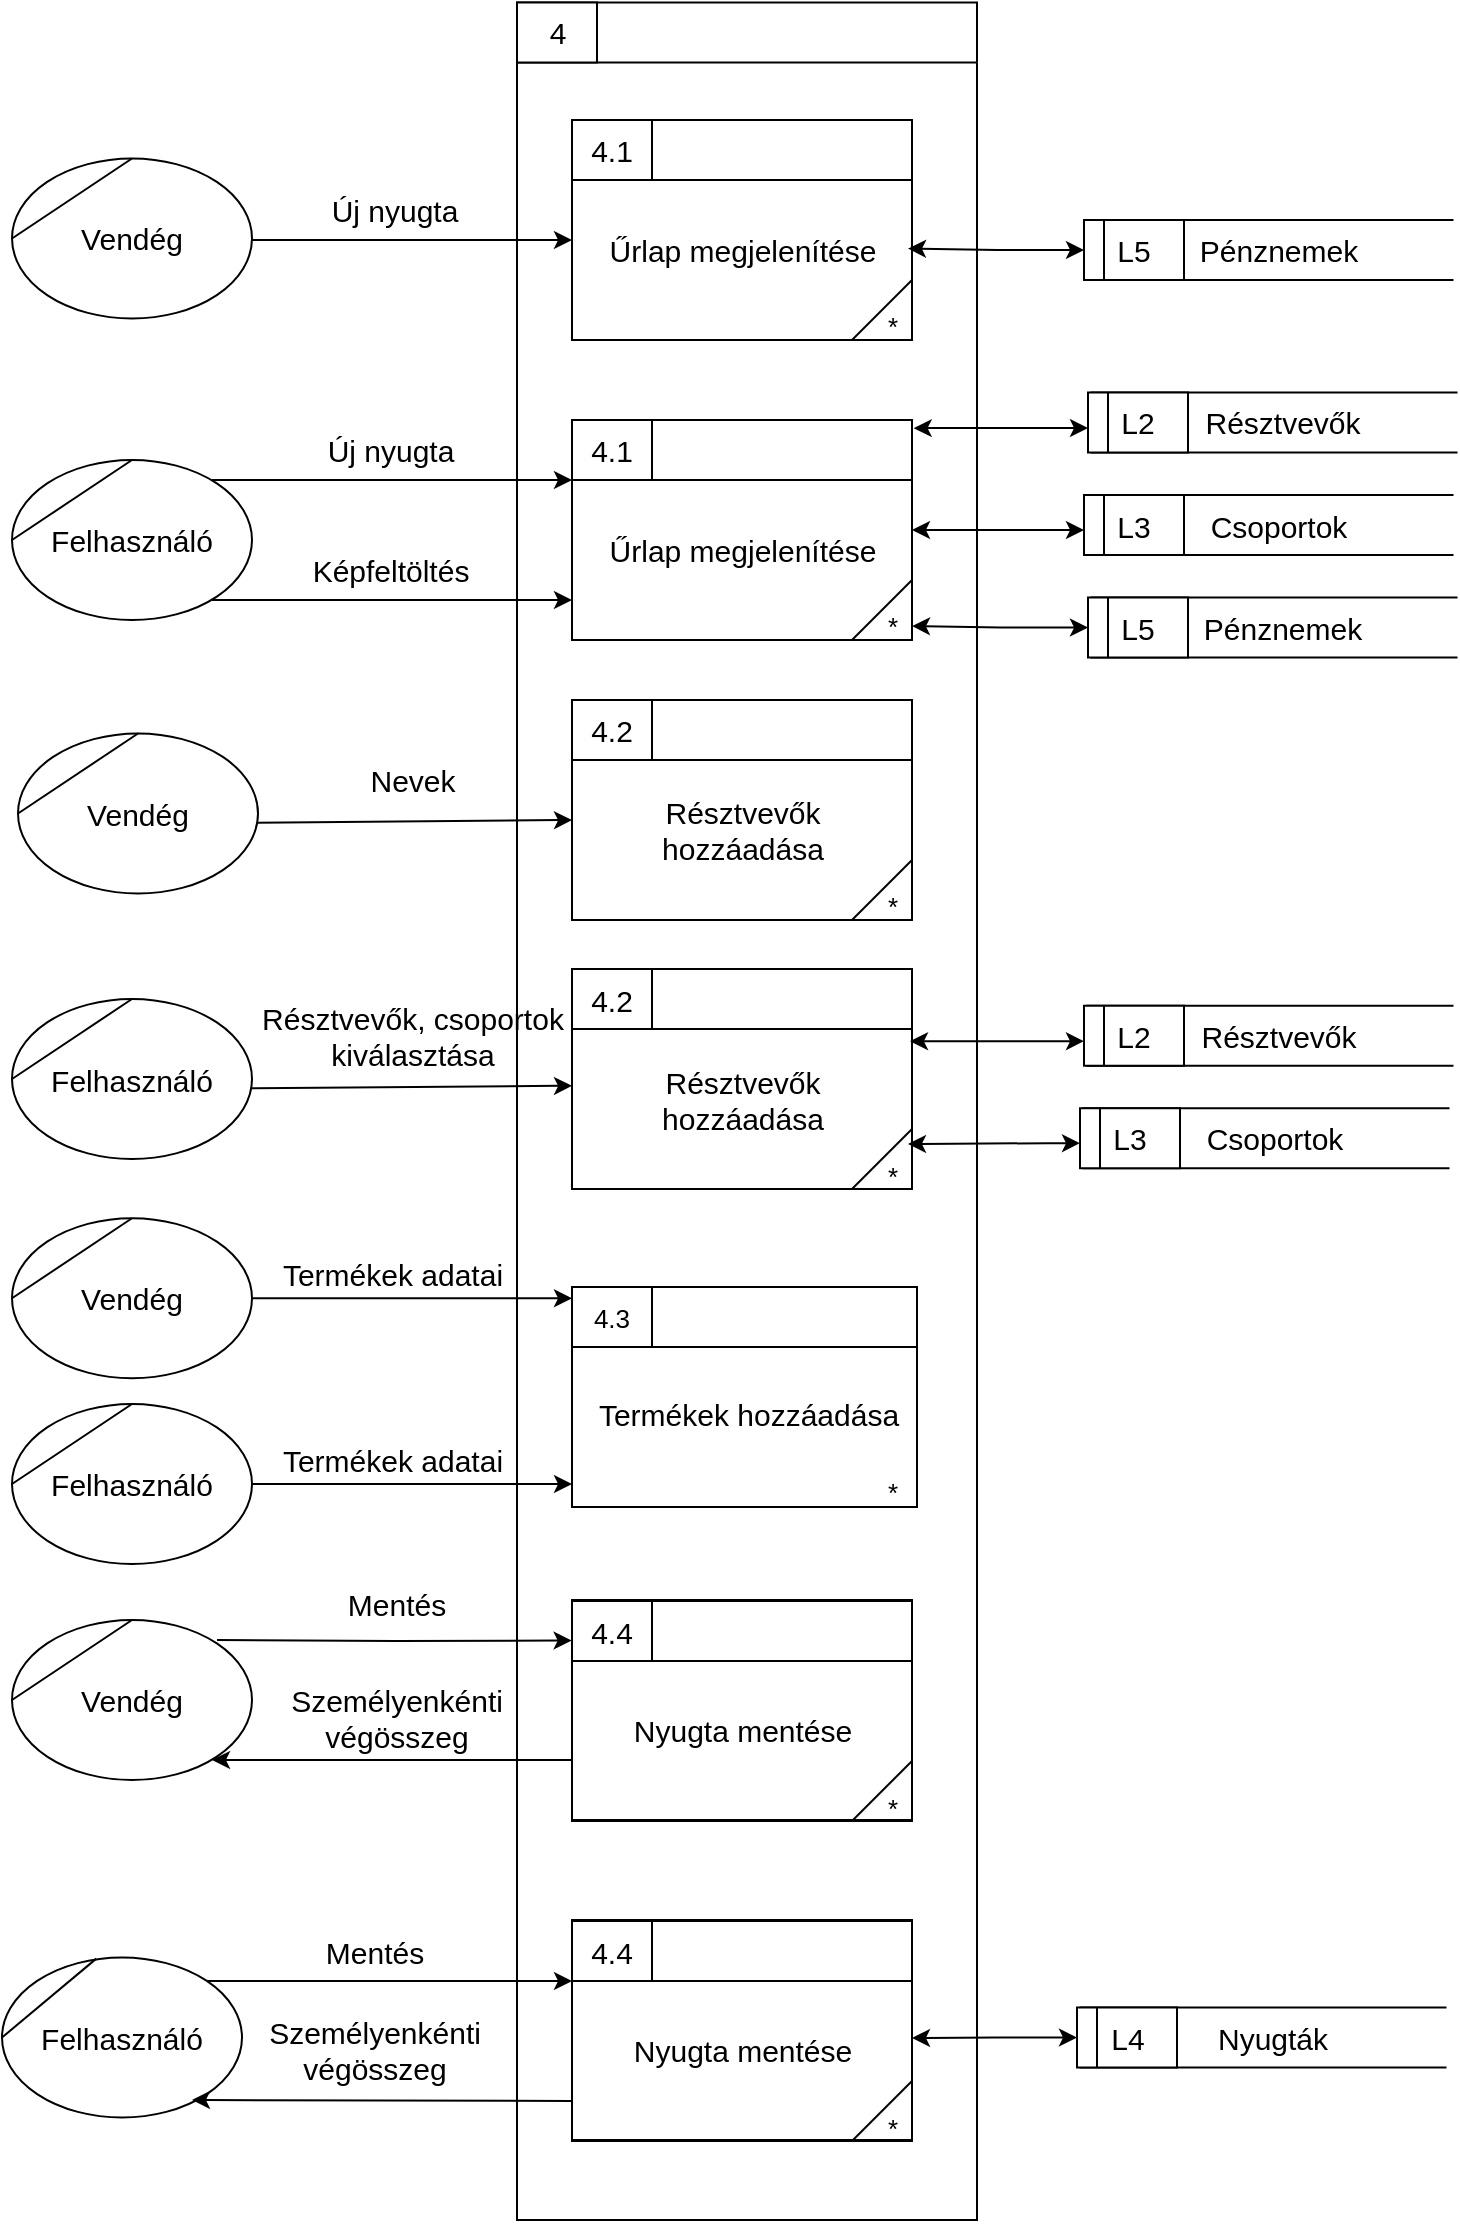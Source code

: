 <mxfile version="24.3.1" type="device">
  <diagram name="Page-1" id="NcO8Foy-ptRmXESLxO9y">
    <mxGraphModel dx="2100" dy="1060" grid="1" gridSize="10" guides="1" tooltips="1" connect="1" arrows="1" fold="1" page="1" pageScale="1" pageWidth="1376" pageHeight="1154" math="0" shadow="0">
      <root>
        <mxCell id="0" />
        <mxCell id="1" parent="0" />
        <mxCell id="7KTR47xMdzolWMkDB3RZ-86" value="Felhasználó" style="ellipse;whiteSpace=wrap;html=1;container=1;fontSize=15;" parent="1" vertex="1">
          <mxGeometry x="40" y="250" width="120" height="80" as="geometry" />
        </mxCell>
        <mxCell id="7KTR47xMdzolWMkDB3RZ-276" value="Vendég" style="ellipse;whiteSpace=wrap;html=1;container=1;fontSize=15;" parent="1" vertex="1">
          <mxGeometry x="40" y="830" width="120" height="80" as="geometry" />
        </mxCell>
        <mxCell id="7KTR47xMdzolWMkDB3RZ-75" style="edgeStyle=orthogonalEdgeStyle;rounded=0;orthogonalLoop=1;jettySize=auto;html=1;startArrow=classic;startFill=1;entryX=1;entryY=0.5;entryDx=0;entryDy=0;fontSize=13;" parent="1" target="7KTR47xMdzolWMkDB3RZ-61" edge="1" source="oyvYLs7dLFWZZcI1UBN_-28">
          <mxGeometry relative="1" as="geometry">
            <mxPoint x="560" y="283" as="sourcePoint" />
            <mxPoint x="510" y="283" as="targetPoint" />
            <Array as="points">
              <mxPoint x="560" y="285" />
              <mxPoint x="560" y="285" />
            </Array>
          </mxGeometry>
        </mxCell>
        <mxCell id="7KTR47xMdzolWMkDB3RZ-78" value="" style="group;fontSize=13;" parent="1" vertex="1" connectable="0">
          <mxGeometry x="320" y="504.5" width="175" height="118" as="geometry" />
        </mxCell>
        <mxCell id="7KTR47xMdzolWMkDB3RZ-79" value="" style="swimlane;whiteSpace=wrap;html=1;startSize=30;fontSize=13;" parent="7KTR47xMdzolWMkDB3RZ-78" vertex="1">
          <mxGeometry width="170" height="110" as="geometry" />
        </mxCell>
        <mxCell id="7KTR47xMdzolWMkDB3RZ-80" value="4.2" style="rounded=0;whiteSpace=wrap;html=1;fontSize=15;" parent="7KTR47xMdzolWMkDB3RZ-79" vertex="1">
          <mxGeometry width="40" height="30" as="geometry" />
        </mxCell>
        <mxCell id="7KTR47xMdzolWMkDB3RZ-81" value="" style="endArrow=none;html=1;rounded=0;fontSize=13;" parent="7KTR47xMdzolWMkDB3RZ-79" edge="1">
          <mxGeometry width="50" height="50" relative="1" as="geometry">
            <mxPoint x="140" y="110" as="sourcePoint" />
            <mxPoint x="170" y="80" as="targetPoint" />
          </mxGeometry>
        </mxCell>
        <mxCell id="7KTR47xMdzolWMkDB3RZ-83" value="Résztvevők&lt;div style=&quot;font-size: 15px;&quot;&gt;hozzáadása&lt;/div&gt;" style="text;html=1;align=center;verticalAlign=middle;resizable=0;points=[];autosize=1;strokeColor=none;fillColor=none;fontSize=15;" parent="7KTR47xMdzolWMkDB3RZ-79" vertex="1">
          <mxGeometry x="35" y="40" width="100" height="50" as="geometry" />
        </mxCell>
        <mxCell id="7KTR47xMdzolWMkDB3RZ-82" value="*" style="text;html=1;align=center;verticalAlign=middle;resizable=0;points=[];autosize=1;strokeColor=none;fillColor=none;fontSize=13;" parent="7KTR47xMdzolWMkDB3RZ-78" vertex="1">
          <mxGeometry x="145" y="88" width="30" height="30" as="geometry" />
        </mxCell>
        <mxCell id="7KTR47xMdzolWMkDB3RZ-85" value="" style="group;fontSize=15;" parent="1" vertex="1" connectable="0">
          <mxGeometry x="40" y="311.25" width="120" height="80" as="geometry" />
        </mxCell>
        <mxCell id="7KTR47xMdzolWMkDB3RZ-88" value="" style="group;fontSize=15;" parent="1" vertex="1" connectable="0">
          <mxGeometry x="40" y="512.5" width="120" height="80" as="geometry" />
        </mxCell>
        <mxCell id="7KTR47xMdzolWMkDB3RZ-89" value="" style="group;fontSize=15;" parent="7KTR47xMdzolWMkDB3RZ-88" vertex="1" connectable="0">
          <mxGeometry width="120" height="80" as="geometry" />
        </mxCell>
        <mxCell id="7KTR47xMdzolWMkDB3RZ-90" value="Felhasználó" style="ellipse;whiteSpace=wrap;html=1;container=1;fontSize=15;" parent="7KTR47xMdzolWMkDB3RZ-89" vertex="1">
          <mxGeometry y="7" width="120" height="80" as="geometry" />
        </mxCell>
        <mxCell id="7KTR47xMdzolWMkDB3RZ-91" value="" style="endArrow=none;html=1;rounded=0;exitX=0;exitY=0.5;exitDx=0;exitDy=0;fontSize=15;" parent="7KTR47xMdzolWMkDB3RZ-89" source="7KTR47xMdzolWMkDB3RZ-90" edge="1">
          <mxGeometry width="50" height="50" relative="1" as="geometry">
            <mxPoint x="10" y="57" as="sourcePoint" />
            <mxPoint x="60" y="7" as="targetPoint" />
          </mxGeometry>
        </mxCell>
        <mxCell id="7KTR47xMdzolWMkDB3RZ-92" style="rounded=0;orthogonalLoop=1;jettySize=auto;html=1;exitX=0.994;exitY=0.328;exitDx=0;exitDy=0;exitPerimeter=0;fontSize=13;" parent="1" edge="1">
          <mxGeometry relative="1" as="geometry">
            <mxPoint x="159.28" y="564.12" as="sourcePoint" />
            <mxPoint x="320" y="562.88" as="targetPoint" />
          </mxGeometry>
        </mxCell>
        <mxCell id="7KTR47xMdzolWMkDB3RZ-232" value="Résztvevők, csoportok&lt;div style=&quot;font-size: 15px;&quot;&gt;kiválasztása&lt;/div&gt;" style="edgeLabel;html=1;align=center;verticalAlign=middle;resizable=0;points=[];fontSize=15;" parent="7KTR47xMdzolWMkDB3RZ-92" vertex="1" connectable="0">
          <mxGeometry x="-0.045" y="-2" relative="1" as="geometry">
            <mxPoint x="4" y="-28" as="offset" />
          </mxGeometry>
        </mxCell>
        <mxCell id="7KTR47xMdzolWMkDB3RZ-109" value="" style="shape=partialRectangle;whiteSpace=wrap;html=1;bottom=1;right=1;left=1;top=0;fillColor=none;routingCenterX=-0.5;rotation=90;fontSize=15;" parent="1" vertex="1">
          <mxGeometry x="656" y="140" width="30" height="182.5" as="geometry" />
        </mxCell>
        <mxCell id="7KTR47xMdzolWMkDB3RZ-110" value="L2" style="rounded=0;whiteSpace=wrap;html=1;container=1;fontSize=15;" parent="1" vertex="1">
          <mxGeometry x="578" y="216.25" width="50" height="30" as="geometry">
            <mxRectangle x="610" y="396.25" width="50" height="30" as="alternateBounds" />
          </mxGeometry>
        </mxCell>
        <mxCell id="7KTR47xMdzolWMkDB3RZ-111" value="" style="endArrow=none;html=1;rounded=0;entryX=0.25;entryY=0;entryDx=0;entryDy=0;exitX=0.25;exitY=1;exitDx=0;exitDy=0;fontSize=15;" parent="7KTR47xMdzolWMkDB3RZ-110" edge="1">
          <mxGeometry width="50" height="50" relative="1" as="geometry">
            <mxPoint x="10" y="30" as="sourcePoint" />
            <mxPoint x="10" as="targetPoint" />
          </mxGeometry>
        </mxCell>
        <mxCell id="7KTR47xMdzolWMkDB3RZ-112" value="Résztvevők" style="text;html=1;align=center;verticalAlign=middle;resizable=0;points=[];autosize=1;strokeColor=none;fillColor=none;fontSize=15;" parent="1" vertex="1">
          <mxGeometry x="625" y="216.25" width="100" height="30" as="geometry" />
        </mxCell>
        <mxCell id="7KTR47xMdzolWMkDB3RZ-185" value="" style="group;fontSize=15;" parent="1" vertex="1" connectable="0">
          <mxGeometry x="40" y="730" width="120" height="80" as="geometry" />
        </mxCell>
        <mxCell id="7KTR47xMdzolWMkDB3RZ-186" value="" style="group;fontSize=15;" parent="7KTR47xMdzolWMkDB3RZ-185" vertex="1" connectable="0">
          <mxGeometry y="-8" width="120" height="80" as="geometry" />
        </mxCell>
        <mxCell id="7KTR47xMdzolWMkDB3RZ-187" value="Felhasználó" style="ellipse;whiteSpace=wrap;html=1;container=1;fontSize=15;" parent="7KTR47xMdzolWMkDB3RZ-186" vertex="1">
          <mxGeometry width="120" height="80" as="geometry" />
        </mxCell>
        <mxCell id="7KTR47xMdzolWMkDB3RZ-188" value="" style="endArrow=none;html=1;rounded=0;exitX=0;exitY=0.5;exitDx=0;exitDy=0;fontSize=15;" parent="7KTR47xMdzolWMkDB3RZ-186" source="7KTR47xMdzolWMkDB3RZ-187" edge="1">
          <mxGeometry width="50" height="50" relative="1" as="geometry">
            <mxPoint x="10" y="50" as="sourcePoint" />
            <mxPoint x="60" as="targetPoint" />
          </mxGeometry>
        </mxCell>
        <mxCell id="7KTR47xMdzolWMkDB3RZ-189" value="" style="swimlane;whiteSpace=wrap;html=1;startSize=30;fontSize=13;" parent="1" vertex="1">
          <mxGeometry x="320" y="663.5" width="172.5" height="110" as="geometry" />
        </mxCell>
        <mxCell id="7KTR47xMdzolWMkDB3RZ-190" value="4.3" style="rounded=0;whiteSpace=wrap;html=1;fontSize=13;" parent="7KTR47xMdzolWMkDB3RZ-189" vertex="1">
          <mxGeometry width="40" height="30" as="geometry" />
        </mxCell>
        <mxCell id="7KTR47xMdzolWMkDB3RZ-191" value="Termékek hozzáadása" style="text;html=1;align=center;verticalAlign=middle;resizable=0;points=[];autosize=1;strokeColor=none;fillColor=none;fontSize=15;" parent="7KTR47xMdzolWMkDB3RZ-189" vertex="1">
          <mxGeometry x="2.5" y="48" width="170" height="30" as="geometry" />
        </mxCell>
        <mxCell id="7KTR47xMdzolWMkDB3RZ-197" style="rounded=0;orthogonalLoop=1;jettySize=auto;html=1;fontSize=13;" parent="1" source="7KTR47xMdzolWMkDB3RZ-187" edge="1">
          <mxGeometry relative="1" as="geometry">
            <mxPoint x="159" y="755" as="sourcePoint" />
            <mxPoint x="320" y="762" as="targetPoint" />
          </mxGeometry>
        </mxCell>
        <mxCell id="7KTR47xMdzolWMkDB3RZ-198" value="Termékek adatai" style="edgeLabel;html=1;align=center;verticalAlign=middle;resizable=0;points=[];fontSize=15;" parent="7KTR47xMdzolWMkDB3RZ-197" vertex="1" connectable="0">
          <mxGeometry x="-0.163" y="2" relative="1" as="geometry">
            <mxPoint x="3" y="-10" as="offset" />
          </mxGeometry>
        </mxCell>
        <mxCell id="7KTR47xMdzolWMkDB3RZ-265" value="" style="group;fontSize=15;" parent="1" vertex="1" connectable="0">
          <mxGeometry x="45" y="892.5" width="120" height="80" as="geometry" />
        </mxCell>
        <mxCell id="7KTR47xMdzolWMkDB3RZ-266" value="" style="endArrow=none;html=1;rounded=0;exitX=0;exitY=0.5;exitDx=0;exitDy=0;fontSize=15;" parent="7KTR47xMdzolWMkDB3RZ-265" source="7KTR47xMdzolWMkDB3RZ-276" edge="1">
          <mxGeometry width="50" height="50" relative="1" as="geometry">
            <mxPoint x="5" y="-12.5" as="sourcePoint" />
            <mxPoint x="55" y="-62.5" as="targetPoint" />
          </mxGeometry>
        </mxCell>
        <mxCell id="7KTR47xMdzolWMkDB3RZ-279" style="edgeStyle=orthogonalEdgeStyle;rounded=0;orthogonalLoop=1;jettySize=auto;html=1;startArrow=classic;startFill=1;endArrow=none;endFill=0;fontSize=13;" parent="1" edge="1">
          <mxGeometry relative="1" as="geometry">
            <mxPoint x="140" y="900" as="sourcePoint" />
            <mxPoint x="320" y="900" as="targetPoint" />
          </mxGeometry>
        </mxCell>
        <mxCell id="7KTR47xMdzolWMkDB3RZ-280" value="Személyenkénti&lt;br style=&quot;font-size: 15px;&quot;&gt;végösszeg" style="edgeLabel;html=1;align=center;verticalAlign=middle;resizable=0;points=[];fontSize=15;" parent="7KTR47xMdzolWMkDB3RZ-279" vertex="1" connectable="0">
          <mxGeometry x="-0.256" y="1" relative="1" as="geometry">
            <mxPoint x="25" y="-20" as="offset" />
          </mxGeometry>
        </mxCell>
        <mxCell id="7KTR47xMdzolWMkDB3RZ-306" style="edgeStyle=orthogonalEdgeStyle;rounded=0;orthogonalLoop=1;jettySize=auto;html=1;fontSize=13;exitX=1;exitY=0;exitDx=0;exitDy=0;" parent="1" edge="1" source="7KTR47xMdzolWMkDB3RZ-301">
          <mxGeometry relative="1" as="geometry">
            <mxPoint x="155" y="1010" as="sourcePoint" />
            <mxPoint x="320" y="1010.5" as="targetPoint" />
          </mxGeometry>
        </mxCell>
        <mxCell id="7KTR47xMdzolWMkDB3RZ-307" value="Mentés" style="edgeLabel;html=1;align=center;verticalAlign=middle;resizable=0;points=[];fontSize=15;" parent="7KTR47xMdzolWMkDB3RZ-306" vertex="1" connectable="0">
          <mxGeometry x="-0.256" y="1" relative="1" as="geometry">
            <mxPoint x="15" y="-14" as="offset" />
          </mxGeometry>
        </mxCell>
        <mxCell id="7KTR47xMdzolWMkDB3RZ-308" value="" style="group;fontSize=15;" parent="1" vertex="1" connectable="0">
          <mxGeometry x="35" y="1027.5" width="120" height="80" as="geometry" />
        </mxCell>
        <mxCell id="7KTR47xMdzolWMkDB3RZ-301" value="Felhasználó" style="ellipse;whiteSpace=wrap;html=1;container=1;fontSize=15;" parent="7KTR47xMdzolWMkDB3RZ-308" vertex="1">
          <mxGeometry y="-28.75" width="120" height="80" as="geometry" />
        </mxCell>
        <mxCell id="7KTR47xMdzolWMkDB3RZ-309" value="" style="endArrow=none;html=1;rounded=0;exitX=0;exitY=0.5;exitDx=0;exitDy=0;entryX=0.393;entryY=0.007;entryDx=0;entryDy=0;entryPerimeter=0;fontSize=15;" parent="7KTR47xMdzolWMkDB3RZ-308" source="7KTR47xMdzolWMkDB3RZ-301" target="7KTR47xMdzolWMkDB3RZ-301" edge="1">
          <mxGeometry width="50" height="50" relative="1" as="geometry">
            <mxPoint x="10" y="5" as="sourcePoint" />
            <mxPoint x="60" y="-45" as="targetPoint" />
          </mxGeometry>
        </mxCell>
        <mxCell id="7KTR47xMdzolWMkDB3RZ-339" value="" style="swimlane;whiteSpace=wrap;html=1;startSize=30;fontSize=13;" parent="1" vertex="1">
          <mxGeometry x="292.5" y="21.25" width="230" height="1108.75" as="geometry" />
        </mxCell>
        <mxCell id="7KTR47xMdzolWMkDB3RZ-354" value="" style="group;fontSize=13;" parent="7KTR47xMdzolWMkDB3RZ-339" vertex="1" connectable="0">
          <mxGeometry x="27.5" y="642" width="175" height="118" as="geometry" />
        </mxCell>
        <mxCell id="7KTR47xMdzolWMkDB3RZ-358" value="*" style="text;html=1;align=center;verticalAlign=middle;resizable=0;points=[];autosize=1;strokeColor=none;fillColor=none;fontSize=13;" parent="7KTR47xMdzolWMkDB3RZ-354" vertex="1">
          <mxGeometry x="145" y="88" width="30" height="30" as="geometry" />
        </mxCell>
        <mxCell id="7KTR47xMdzolWMkDB3RZ-340" value="4" style="rounded=0;whiteSpace=wrap;html=1;fontSize=15;" parent="7KTR47xMdzolWMkDB3RZ-339" vertex="1">
          <mxGeometry width="40" height="30" as="geometry" />
        </mxCell>
        <mxCell id="oyvYLs7dLFWZZcI1UBN_-6" value="" style="swimlane;whiteSpace=wrap;html=1;startSize=30;fontSize=13;" vertex="1" parent="7KTR47xMdzolWMkDB3RZ-339">
          <mxGeometry x="27.5" y="58.75" width="170" height="110" as="geometry" />
        </mxCell>
        <mxCell id="oyvYLs7dLFWZZcI1UBN_-7" value="4.1" style="rounded=0;whiteSpace=wrap;html=1;fontSize=15;" vertex="1" parent="oyvYLs7dLFWZZcI1UBN_-6">
          <mxGeometry width="40" height="30" as="geometry" />
        </mxCell>
        <mxCell id="oyvYLs7dLFWZZcI1UBN_-8" value="Űrlap megjelenítése" style="text;html=1;align=center;verticalAlign=middle;resizable=0;points=[];autosize=1;strokeColor=none;fillColor=none;fontSize=15;" vertex="1" parent="oyvYLs7dLFWZZcI1UBN_-6">
          <mxGeometry x="5" y="50" width="160" height="30" as="geometry" />
        </mxCell>
        <mxCell id="oyvYLs7dLFWZZcI1UBN_-15" value="" style="endArrow=none;html=1;rounded=0;fontSize=13;" edge="1" parent="7KTR47xMdzolWMkDB3RZ-339">
          <mxGeometry width="50" height="50" relative="1" as="geometry">
            <mxPoint x="167.5" y="168.75" as="sourcePoint" />
            <mxPoint x="197.5" y="138.75" as="targetPoint" />
          </mxGeometry>
        </mxCell>
        <mxCell id="oyvYLs7dLFWZZcI1UBN_-16" value="*" style="text;html=1;align=center;verticalAlign=middle;resizable=0;points=[];autosize=1;strokeColor=none;fillColor=none;fontSize=13;" vertex="1" parent="7KTR47xMdzolWMkDB3RZ-339">
          <mxGeometry x="172.5" y="146.75" width="30" height="30" as="geometry" />
        </mxCell>
        <mxCell id="7KTR47xMdzolWMkDB3RZ-61" value="" style="swimlane;whiteSpace=wrap;html=1;startSize=30;fontSize=13;" parent="7KTR47xMdzolWMkDB3RZ-339" vertex="1">
          <mxGeometry x="27.5" y="208.75" width="170" height="110" as="geometry" />
        </mxCell>
        <mxCell id="7KTR47xMdzolWMkDB3RZ-62" value="4.1" style="rounded=0;whiteSpace=wrap;html=1;fontSize=15;" parent="7KTR47xMdzolWMkDB3RZ-61" vertex="1">
          <mxGeometry width="40" height="30" as="geometry" />
        </mxCell>
        <mxCell id="7KTR47xMdzolWMkDB3RZ-63" value="Űrlap megjelenítése" style="text;html=1;align=center;verticalAlign=middle;resizable=0;points=[];autosize=1;strokeColor=none;fillColor=none;fontSize=15;" parent="7KTR47xMdzolWMkDB3RZ-61" vertex="1">
          <mxGeometry x="5" y="50" width="160" height="30" as="geometry" />
        </mxCell>
        <mxCell id="7KTR47xMdzolWMkDB3RZ-343" value="" style="endArrow=none;html=1;rounded=0;fontSize=13;" parent="7KTR47xMdzolWMkDB3RZ-339" edge="1">
          <mxGeometry width="50" height="50" relative="1" as="geometry">
            <mxPoint x="167.5" y="318.75" as="sourcePoint" />
            <mxPoint x="197.5" y="288.75" as="targetPoint" />
          </mxGeometry>
        </mxCell>
        <mxCell id="7KTR47xMdzolWMkDB3RZ-344" value="*" style="text;html=1;align=center;verticalAlign=middle;resizable=0;points=[];autosize=1;strokeColor=none;fillColor=none;fontSize=13;" parent="7KTR47xMdzolWMkDB3RZ-339" vertex="1">
          <mxGeometry x="172.5" y="296.75" width="30" height="30" as="geometry" />
        </mxCell>
        <mxCell id="7KTR47xMdzolWMkDB3RZ-260" value="" style="swimlane;whiteSpace=wrap;html=1;startSize=30;fontSize=13;" parent="7KTR47xMdzolWMkDB3RZ-339" vertex="1">
          <mxGeometry x="27.5" y="798.75" width="170" height="110" as="geometry" />
        </mxCell>
        <mxCell id="7KTR47xMdzolWMkDB3RZ-261" value="2.4" style="rounded=0;whiteSpace=wrap;html=1;fontSize=13;" parent="7KTR47xMdzolWMkDB3RZ-260" vertex="1">
          <mxGeometry width="40" height="30" as="geometry" />
        </mxCell>
        <mxCell id="7KTR47xMdzolWMkDB3RZ-262" value="Nyugta mentése" style="text;html=1;align=center;verticalAlign=middle;resizable=0;points=[];autosize=1;strokeColor=none;fillColor=none;fontSize=15;" parent="7KTR47xMdzolWMkDB3RZ-260" vertex="1">
          <mxGeometry x="20" y="50" width="130" height="30" as="geometry" />
        </mxCell>
        <mxCell id="7KTR47xMdzolWMkDB3RZ-359" value="" style="group;fontSize=13;" parent="7KTR47xMdzolWMkDB3RZ-339" vertex="1" connectable="0">
          <mxGeometry x="27.5" y="799.25" width="175" height="118" as="geometry" />
        </mxCell>
        <mxCell id="7KTR47xMdzolWMkDB3RZ-360" value="" style="swimlane;whiteSpace=wrap;html=1;startSize=30;fontSize=13;" parent="7KTR47xMdzolWMkDB3RZ-359" vertex="1">
          <mxGeometry width="170" height="110" as="geometry" />
        </mxCell>
        <mxCell id="7KTR47xMdzolWMkDB3RZ-361" value="4.4" style="rounded=0;whiteSpace=wrap;html=1;fontSize=15;" parent="7KTR47xMdzolWMkDB3RZ-360" vertex="1">
          <mxGeometry width="40" height="30" as="geometry" />
        </mxCell>
        <mxCell id="7KTR47xMdzolWMkDB3RZ-362" value="" style="endArrow=none;html=1;rounded=0;fontSize=13;" parent="7KTR47xMdzolWMkDB3RZ-360" edge="1">
          <mxGeometry width="50" height="50" relative="1" as="geometry">
            <mxPoint x="140" y="110" as="sourcePoint" />
            <mxPoint x="170" y="80" as="targetPoint" />
          </mxGeometry>
        </mxCell>
        <mxCell id="7KTR47xMdzolWMkDB3RZ-363" value="*" style="text;html=1;align=center;verticalAlign=middle;resizable=0;points=[];autosize=1;strokeColor=none;fillColor=none;fontSize=13;" parent="7KTR47xMdzolWMkDB3RZ-359" vertex="1">
          <mxGeometry x="145" y="88" width="30" height="30" as="geometry" />
        </mxCell>
        <mxCell id="oyvYLs7dLFWZZcI1UBN_-76" style="edgeStyle=orthogonalEdgeStyle;rounded=0;orthogonalLoop=1;jettySize=auto;html=1;fontSize=13;entryX=-0.005;entryY=0.659;entryDx=0;entryDy=0;entryPerimeter=0;" edge="1" parent="7KTR47xMdzolWMkDB3RZ-339" target="7KTR47xMdzolWMkDB3RZ-361">
          <mxGeometry relative="1" as="geometry">
            <mxPoint x="-150" y="818.75" as="sourcePoint" />
            <mxPoint x="25" y="818.75" as="targetPoint" />
          </mxGeometry>
        </mxCell>
        <mxCell id="oyvYLs7dLFWZZcI1UBN_-77" value="Mentés" style="edgeLabel;html=1;align=center;verticalAlign=middle;resizable=0;points=[];fontSize=15;" vertex="1" connectable="0" parent="oyvYLs7dLFWZZcI1UBN_-76">
          <mxGeometry x="-0.084" y="3" relative="1" as="geometry">
            <mxPoint x="8" y="-16" as="offset" />
          </mxGeometry>
        </mxCell>
        <mxCell id="7KTR47xMdzolWMkDB3RZ-303" value="" style="swimlane;whiteSpace=wrap;html=1;startSize=30;fontSize=13;" parent="7KTR47xMdzolWMkDB3RZ-339" vertex="1">
          <mxGeometry x="27.5" y="958.75" width="170" height="110" as="geometry" />
        </mxCell>
        <mxCell id="7KTR47xMdzolWMkDB3RZ-304" value="2.6" style="rounded=0;whiteSpace=wrap;html=1;fontSize=13;" parent="7KTR47xMdzolWMkDB3RZ-303" vertex="1">
          <mxGeometry width="40" height="30" as="geometry" />
        </mxCell>
        <mxCell id="7KTR47xMdzolWMkDB3RZ-305" value="Nyugta mentése" style="text;html=1;align=center;verticalAlign=middle;resizable=0;points=[];autosize=1;strokeColor=none;fillColor=none;fontSize=15;" parent="7KTR47xMdzolWMkDB3RZ-303" vertex="1">
          <mxGeometry x="20" y="50" width="130" height="30" as="geometry" />
        </mxCell>
        <mxCell id="7KTR47xMdzolWMkDB3RZ-375" value="" style="group;fontSize=13;" parent="7KTR47xMdzolWMkDB3RZ-339" vertex="1" connectable="0">
          <mxGeometry x="27.5" y="959.25" width="175" height="118" as="geometry" />
        </mxCell>
        <mxCell id="7KTR47xMdzolWMkDB3RZ-376" value="" style="swimlane;whiteSpace=wrap;html=1;startSize=30;fontSize=13;" parent="7KTR47xMdzolWMkDB3RZ-375" vertex="1">
          <mxGeometry width="170" height="110" as="geometry" />
        </mxCell>
        <mxCell id="7KTR47xMdzolWMkDB3RZ-377" value="4.4" style="rounded=0;whiteSpace=wrap;html=1;fontSize=15;" parent="7KTR47xMdzolWMkDB3RZ-376" vertex="1">
          <mxGeometry width="40" height="30" as="geometry" />
        </mxCell>
        <mxCell id="7KTR47xMdzolWMkDB3RZ-378" value="" style="endArrow=none;html=1;rounded=0;fontSize=13;" parent="7KTR47xMdzolWMkDB3RZ-376" edge="1">
          <mxGeometry width="50" height="50" relative="1" as="geometry">
            <mxPoint x="140" y="110" as="sourcePoint" />
            <mxPoint x="170" y="80" as="targetPoint" />
          </mxGeometry>
        </mxCell>
        <mxCell id="7KTR47xMdzolWMkDB3RZ-379" value="*" style="text;html=1;align=center;verticalAlign=middle;resizable=0;points=[];autosize=1;strokeColor=none;fillColor=none;fontSize=13;" parent="7KTR47xMdzolWMkDB3RZ-375" vertex="1">
          <mxGeometry x="145" y="88" width="30" height="30" as="geometry" />
        </mxCell>
        <mxCell id="7KTR47xMdzolWMkDB3RZ-324" value="" style="shape=partialRectangle;whiteSpace=wrap;html=1;bottom=1;right=1;left=1;top=0;fillColor=none;routingCenterX=-0.5;rotation=90;fontSize=15;" parent="1" vertex="1">
          <mxGeometry x="650.5" y="947.5" width="30" height="182.5" as="geometry" />
        </mxCell>
        <mxCell id="7KTR47xMdzolWMkDB3RZ-325" value="L4" style="rounded=0;whiteSpace=wrap;html=1;container=1;fontSize=15;" parent="1" vertex="1">
          <mxGeometry x="572.5" y="1023.75" width="50" height="30" as="geometry">
            <mxRectangle x="610" y="396.25" width="50" height="30" as="alternateBounds" />
          </mxGeometry>
        </mxCell>
        <mxCell id="7KTR47xMdzolWMkDB3RZ-326" value="" style="endArrow=none;html=1;rounded=0;entryX=0.25;entryY=0;entryDx=0;entryDy=0;exitX=0.25;exitY=1;exitDx=0;exitDy=0;fontSize=15;" parent="7KTR47xMdzolWMkDB3RZ-325" edge="1">
          <mxGeometry width="50" height="50" relative="1" as="geometry">
            <mxPoint x="10" y="30" as="sourcePoint" />
            <mxPoint x="10" as="targetPoint" />
          </mxGeometry>
        </mxCell>
        <mxCell id="7KTR47xMdzolWMkDB3RZ-327" value="Nyugták" style="text;html=1;align=center;verticalAlign=middle;resizable=0;points=[];autosize=1;strokeColor=none;fillColor=none;fontSize=15;" parent="1" vertex="1">
          <mxGeometry x="629.5" y="1023.75" width="80" height="30" as="geometry" />
        </mxCell>
        <mxCell id="7KTR47xMdzolWMkDB3RZ-328" style="edgeStyle=orthogonalEdgeStyle;rounded=0;orthogonalLoop=1;jettySize=auto;html=1;startArrow=classic;startFill=1;exitX=0;exitY=0.5;exitDx=0;exitDy=0;fontSize=13;" parent="1" source="7KTR47xMdzolWMkDB3RZ-325" edge="1">
          <mxGeometry relative="1" as="geometry">
            <mxPoint x="569.5" y="1037.5" as="sourcePoint" />
            <mxPoint x="490" y="1039" as="targetPoint" />
          </mxGeometry>
        </mxCell>
        <mxCell id="oyvYLs7dLFWZZcI1UBN_-3" style="edgeStyle=orthogonalEdgeStyle;rounded=0;orthogonalLoop=1;jettySize=auto;html=1;fontSize=13;" edge="1" parent="1">
          <mxGeometry relative="1" as="geometry">
            <mxPoint x="140" y="320" as="sourcePoint" />
            <mxPoint x="320" y="320" as="targetPoint" />
          </mxGeometry>
        </mxCell>
        <mxCell id="oyvYLs7dLFWZZcI1UBN_-4" value="Képfeltöltés" style="edgeLabel;html=1;align=center;verticalAlign=middle;resizable=0;points=[];fontSize=15;" vertex="1" connectable="0" parent="oyvYLs7dLFWZZcI1UBN_-3">
          <mxGeometry x="-0.084" y="3" relative="1" as="geometry">
            <mxPoint x="6" y="-12" as="offset" />
          </mxGeometry>
        </mxCell>
        <mxCell id="oyvYLs7dLFWZZcI1UBN_-9" value="" style="group;fontSize=15;" vertex="1" connectable="0" parent="1">
          <mxGeometry x="40" y="105" width="120" height="80" as="geometry" />
        </mxCell>
        <mxCell id="oyvYLs7dLFWZZcI1UBN_-10" value="" style="group;fontSize=15;" vertex="1" connectable="0" parent="oyvYLs7dLFWZZcI1UBN_-9">
          <mxGeometry y="-5.75" width="120" height="80" as="geometry" />
        </mxCell>
        <mxCell id="oyvYLs7dLFWZZcI1UBN_-11" value="Vendég" style="ellipse;whiteSpace=wrap;html=1;container=1;fontSize=15;" vertex="1" parent="oyvYLs7dLFWZZcI1UBN_-10">
          <mxGeometry width="120" height="80" as="geometry" />
        </mxCell>
        <mxCell id="oyvYLs7dLFWZZcI1UBN_-12" value="" style="endArrow=none;html=1;rounded=0;exitX=0;exitY=0.5;exitDx=0;exitDy=0;fontSize=15;" edge="1" parent="oyvYLs7dLFWZZcI1UBN_-11">
          <mxGeometry width="50" height="50" relative="1" as="geometry">
            <mxPoint y="40" as="sourcePoint" />
            <mxPoint x="60" as="targetPoint" />
          </mxGeometry>
        </mxCell>
        <mxCell id="oyvYLs7dLFWZZcI1UBN_-13" style="edgeStyle=orthogonalEdgeStyle;rounded=0;orthogonalLoop=1;jettySize=auto;html=1;fontSize=13;" edge="1" parent="1">
          <mxGeometry relative="1" as="geometry">
            <mxPoint x="160" y="140" as="sourcePoint" />
            <mxPoint x="320" y="140.0" as="targetPoint" />
          </mxGeometry>
        </mxCell>
        <mxCell id="oyvYLs7dLFWZZcI1UBN_-14" value="Új nyugta" style="edgeLabel;html=1;align=center;verticalAlign=middle;resizable=0;points=[];fontSize=15;" vertex="1" connectable="0" parent="oyvYLs7dLFWZZcI1UBN_-13">
          <mxGeometry x="-0.084" y="3" relative="1" as="geometry">
            <mxPoint x="-3" y="-12" as="offset" />
          </mxGeometry>
        </mxCell>
        <mxCell id="oyvYLs7dLFWZZcI1UBN_-17" style="edgeStyle=orthogonalEdgeStyle;rounded=0;orthogonalLoop=1;jettySize=auto;html=1;fontSize=13;" edge="1" parent="1">
          <mxGeometry relative="1" as="geometry">
            <mxPoint x="140" y="260" as="sourcePoint" />
            <mxPoint x="320" y="260" as="targetPoint" />
          </mxGeometry>
        </mxCell>
        <mxCell id="oyvYLs7dLFWZZcI1UBN_-18" value="Új nyugta" style="edgeLabel;html=1;align=center;verticalAlign=middle;resizable=0;points=[];fontSize=15;" vertex="1" connectable="0" parent="oyvYLs7dLFWZZcI1UBN_-17">
          <mxGeometry x="-0.084" y="3" relative="1" as="geometry">
            <mxPoint x="6" y="-12" as="offset" />
          </mxGeometry>
        </mxCell>
        <mxCell id="7KTR47xMdzolWMkDB3RZ-87" value="" style="endArrow=none;html=1;rounded=0;exitX=0;exitY=0.5;exitDx=0;exitDy=0;entryX=0.5;entryY=0;entryDx=0;entryDy=0;fontSize=15;" parent="1" source="7KTR47xMdzolWMkDB3RZ-86" edge="1" target="7KTR47xMdzolWMkDB3RZ-86">
          <mxGeometry width="50" height="50" relative="1" as="geometry">
            <mxPoint x="50" y="316.25" as="sourcePoint" />
            <mxPoint x="100" y="266.25" as="targetPoint" />
          </mxGeometry>
        </mxCell>
        <mxCell id="oyvYLs7dLFWZZcI1UBN_-27" value="" style="shape=partialRectangle;whiteSpace=wrap;html=1;bottom=1;right=1;left=1;top=0;fillColor=none;routingCenterX=-0.5;rotation=90;fontSize=13;" vertex="1" parent="1">
          <mxGeometry x="654" y="191.25" width="30" height="182.5" as="geometry" />
        </mxCell>
        <mxCell id="oyvYLs7dLFWZZcI1UBN_-28" value="L3" style="rounded=0;whiteSpace=wrap;html=1;container=1;fontSize=15;" vertex="1" parent="1">
          <mxGeometry x="576" y="267.5" width="50" height="30" as="geometry">
            <mxRectangle x="610" y="396.25" width="50" height="30" as="alternateBounds" />
          </mxGeometry>
        </mxCell>
        <mxCell id="oyvYLs7dLFWZZcI1UBN_-29" value="" style="endArrow=none;html=1;rounded=0;entryX=0.25;entryY=0;entryDx=0;entryDy=0;exitX=0.25;exitY=1;exitDx=0;exitDy=0;fontSize=15;" edge="1" parent="oyvYLs7dLFWZZcI1UBN_-28">
          <mxGeometry width="50" height="50" relative="1" as="geometry">
            <mxPoint x="10" y="30" as="sourcePoint" />
            <mxPoint x="10" as="targetPoint" />
          </mxGeometry>
        </mxCell>
        <mxCell id="oyvYLs7dLFWZZcI1UBN_-30" value="Csoportok" style="text;html=1;align=center;verticalAlign=middle;resizable=0;points=[];autosize=1;strokeColor=none;fillColor=none;fontSize=15;" vertex="1" parent="1">
          <mxGeometry x="628" y="267.5" width="90" height="30" as="geometry" />
        </mxCell>
        <mxCell id="oyvYLs7dLFWZZcI1UBN_-31" value="" style="shape=partialRectangle;whiteSpace=wrap;html=1;bottom=1;right=1;left=1;top=0;fillColor=none;routingCenterX=-0.5;rotation=90;fontSize=15;" vertex="1" parent="1">
          <mxGeometry x="656" y="242.5" width="30" height="182.5" as="geometry" />
        </mxCell>
        <mxCell id="oyvYLs7dLFWZZcI1UBN_-32" value="L5" style="rounded=0;whiteSpace=wrap;html=1;container=1;fontSize=15;" vertex="1" parent="1">
          <mxGeometry x="578" y="318.75" width="50" height="30" as="geometry">
            <mxRectangle x="610" y="396.25" width="50" height="30" as="alternateBounds" />
          </mxGeometry>
        </mxCell>
        <mxCell id="oyvYLs7dLFWZZcI1UBN_-33" value="" style="endArrow=none;html=1;rounded=0;entryX=0.25;entryY=0;entryDx=0;entryDy=0;exitX=0.25;exitY=1;exitDx=0;exitDy=0;fontSize=15;" edge="1" parent="oyvYLs7dLFWZZcI1UBN_-32">
          <mxGeometry width="50" height="50" relative="1" as="geometry">
            <mxPoint x="10" y="30" as="sourcePoint" />
            <mxPoint x="10" as="targetPoint" />
          </mxGeometry>
        </mxCell>
        <mxCell id="oyvYLs7dLFWZZcI1UBN_-34" value="Pénznemek" style="text;html=1;align=center;verticalAlign=middle;resizable=0;points=[];autosize=1;strokeColor=none;fillColor=none;fontSize=15;" vertex="1" parent="1">
          <mxGeometry x="625" y="318.75" width="100" height="30" as="geometry" />
        </mxCell>
        <mxCell id="oyvYLs7dLFWZZcI1UBN_-35" style="edgeStyle=orthogonalEdgeStyle;rounded=0;orthogonalLoop=1;jettySize=auto;html=1;startArrow=classic;startFill=1;fontSize=13;" edge="1" parent="1" source="oyvYLs7dLFWZZcI1UBN_-32">
          <mxGeometry relative="1" as="geometry">
            <mxPoint x="586" y="293" as="sourcePoint" />
            <mxPoint x="490" y="333" as="targetPoint" />
          </mxGeometry>
        </mxCell>
        <mxCell id="oyvYLs7dLFWZZcI1UBN_-36" style="edgeStyle=orthogonalEdgeStyle;rounded=0;orthogonalLoop=1;jettySize=auto;html=1;startArrow=classic;startFill=1;entryX=1.005;entryY=0.037;entryDx=0;entryDy=0;entryPerimeter=0;fontSize=13;" edge="1" parent="1" source="7KTR47xMdzolWMkDB3RZ-110" target="7KTR47xMdzolWMkDB3RZ-61">
          <mxGeometry relative="1" as="geometry">
            <mxPoint x="576" y="231.49" as="sourcePoint" />
            <mxPoint x="488" y="230.49" as="targetPoint" />
            <Array as="points">
              <mxPoint x="550" y="234" />
              <mxPoint x="550" y="234" />
            </Array>
          </mxGeometry>
        </mxCell>
        <mxCell id="oyvYLs7dLFWZZcI1UBN_-37" value="" style="shape=partialRectangle;whiteSpace=wrap;html=1;bottom=1;right=1;left=1;top=0;fillColor=none;routingCenterX=-0.5;rotation=90;fontSize=13;" vertex="1" parent="1">
          <mxGeometry x="654" y="53.75" width="30" height="182.5" as="geometry" />
        </mxCell>
        <mxCell id="oyvYLs7dLFWZZcI1UBN_-38" value="L5" style="rounded=0;whiteSpace=wrap;html=1;container=1;fontSize=15;" vertex="1" parent="1">
          <mxGeometry x="576" y="130" width="50" height="30" as="geometry">
            <mxRectangle x="610" y="396.25" width="50" height="30" as="alternateBounds" />
          </mxGeometry>
        </mxCell>
        <mxCell id="oyvYLs7dLFWZZcI1UBN_-39" value="" style="endArrow=none;html=1;rounded=0;entryX=0.25;entryY=0;entryDx=0;entryDy=0;exitX=0.25;exitY=1;exitDx=0;exitDy=0;fontSize=15;" edge="1" parent="oyvYLs7dLFWZZcI1UBN_-38">
          <mxGeometry width="50" height="50" relative="1" as="geometry">
            <mxPoint x="10" y="30" as="sourcePoint" />
            <mxPoint x="10" as="targetPoint" />
          </mxGeometry>
        </mxCell>
        <mxCell id="oyvYLs7dLFWZZcI1UBN_-40" value="Pénznemek" style="text;html=1;align=center;verticalAlign=middle;resizable=0;points=[];autosize=1;strokeColor=none;fillColor=none;fontSize=15;" vertex="1" parent="1">
          <mxGeometry x="623" y="130" width="100" height="30" as="geometry" />
        </mxCell>
        <mxCell id="oyvYLs7dLFWZZcI1UBN_-41" style="edgeStyle=orthogonalEdgeStyle;rounded=0;orthogonalLoop=1;jettySize=auto;html=1;startArrow=classic;startFill=1;fontSize=13;" edge="1" parent="1" source="oyvYLs7dLFWZZcI1UBN_-38">
          <mxGeometry relative="1" as="geometry">
            <mxPoint x="584" y="104.25" as="sourcePoint" />
            <mxPoint x="488" y="144.25" as="targetPoint" />
          </mxGeometry>
        </mxCell>
        <mxCell id="oyvYLs7dLFWZZcI1UBN_-42" value="" style="group;fontSize=13;" vertex="1" connectable="0" parent="1">
          <mxGeometry x="320" y="370" width="175" height="118" as="geometry" />
        </mxCell>
        <mxCell id="oyvYLs7dLFWZZcI1UBN_-43" value="" style="swimlane;whiteSpace=wrap;html=1;startSize=30;fontSize=13;" vertex="1" parent="oyvYLs7dLFWZZcI1UBN_-42">
          <mxGeometry width="170" height="110" as="geometry" />
        </mxCell>
        <mxCell id="oyvYLs7dLFWZZcI1UBN_-44" value="4.2" style="rounded=0;whiteSpace=wrap;html=1;fontSize=15;" vertex="1" parent="oyvYLs7dLFWZZcI1UBN_-43">
          <mxGeometry width="40" height="30" as="geometry" />
        </mxCell>
        <mxCell id="oyvYLs7dLFWZZcI1UBN_-45" value="" style="endArrow=none;html=1;rounded=0;fontSize=13;" edge="1" parent="oyvYLs7dLFWZZcI1UBN_-43">
          <mxGeometry width="50" height="50" relative="1" as="geometry">
            <mxPoint x="140" y="110" as="sourcePoint" />
            <mxPoint x="170" y="80" as="targetPoint" />
          </mxGeometry>
        </mxCell>
        <mxCell id="oyvYLs7dLFWZZcI1UBN_-46" value="Résztvevők&lt;div style=&quot;font-size: 15px;&quot;&gt;hozzáadása&lt;/div&gt;" style="text;html=1;align=center;verticalAlign=middle;resizable=0;points=[];autosize=1;strokeColor=none;fillColor=none;fontSize=15;" vertex="1" parent="oyvYLs7dLFWZZcI1UBN_-43">
          <mxGeometry x="35" y="40" width="100" height="50" as="geometry" />
        </mxCell>
        <mxCell id="oyvYLs7dLFWZZcI1UBN_-47" value="*" style="text;html=1;align=center;verticalAlign=middle;resizable=0;points=[];autosize=1;strokeColor=none;fillColor=none;fontSize=13;" vertex="1" parent="oyvYLs7dLFWZZcI1UBN_-42">
          <mxGeometry x="145" y="88" width="30" height="30" as="geometry" />
        </mxCell>
        <mxCell id="oyvYLs7dLFWZZcI1UBN_-48" value="" style="group;fontSize=15;" vertex="1" connectable="0" parent="1">
          <mxGeometry x="43" y="379.75" width="120" height="80" as="geometry" />
        </mxCell>
        <mxCell id="oyvYLs7dLFWZZcI1UBN_-49" value="" style="group;fontSize=15;" vertex="1" connectable="0" parent="oyvYLs7dLFWZZcI1UBN_-48">
          <mxGeometry width="120" height="80" as="geometry" />
        </mxCell>
        <mxCell id="oyvYLs7dLFWZZcI1UBN_-50" value="Vendég" style="ellipse;whiteSpace=wrap;html=1;container=1;fontSize=15;" vertex="1" parent="oyvYLs7dLFWZZcI1UBN_-49">
          <mxGeometry y="7" width="120" height="80" as="geometry" />
        </mxCell>
        <mxCell id="oyvYLs7dLFWZZcI1UBN_-51" value="" style="endArrow=none;html=1;rounded=0;exitX=0;exitY=0.5;exitDx=0;exitDy=0;fontSize=15;" edge="1" parent="oyvYLs7dLFWZZcI1UBN_-49" source="oyvYLs7dLFWZZcI1UBN_-50">
          <mxGeometry width="50" height="50" relative="1" as="geometry">
            <mxPoint x="10" y="57" as="sourcePoint" />
            <mxPoint x="60" y="7" as="targetPoint" />
          </mxGeometry>
        </mxCell>
        <mxCell id="oyvYLs7dLFWZZcI1UBN_-52" style="rounded=0;orthogonalLoop=1;jettySize=auto;html=1;exitX=0.994;exitY=0.328;exitDx=0;exitDy=0;exitPerimeter=0;fontSize=13;" edge="1" parent="1">
          <mxGeometry relative="1" as="geometry">
            <mxPoint x="162.28" y="431.37" as="sourcePoint" />
            <mxPoint x="320" y="430" as="targetPoint" />
          </mxGeometry>
        </mxCell>
        <mxCell id="oyvYLs7dLFWZZcI1UBN_-59" value="Nevek" style="edgeLabel;html=1;align=center;verticalAlign=middle;resizable=0;points=[];fontSize=15;" vertex="1" connectable="0" parent="oyvYLs7dLFWZZcI1UBN_-52">
          <mxGeometry x="-0.017" y="8" relative="1" as="geometry">
            <mxPoint y="-13" as="offset" />
          </mxGeometry>
        </mxCell>
        <mxCell id="oyvYLs7dLFWZZcI1UBN_-60" style="edgeStyle=orthogonalEdgeStyle;rounded=0;orthogonalLoop=1;jettySize=auto;html=1;startArrow=classic;startFill=1;fontSize=13;" edge="1" parent="1" source="oyvYLs7dLFWZZcI1UBN_-66">
          <mxGeometry relative="1" as="geometry">
            <mxPoint x="558" y="589.62" as="sourcePoint" />
            <mxPoint x="488" y="592" as="targetPoint" />
            <Array as="points">
              <mxPoint x="558" y="591.62" />
              <mxPoint x="558" y="591.62" />
            </Array>
          </mxGeometry>
        </mxCell>
        <mxCell id="oyvYLs7dLFWZZcI1UBN_-61" value="" style="shape=partialRectangle;whiteSpace=wrap;html=1;bottom=1;right=1;left=1;top=0;fillColor=none;routingCenterX=-0.5;rotation=90;fontSize=15;" vertex="1" parent="1">
          <mxGeometry x="654" y="446.62" width="30" height="182.5" as="geometry" />
        </mxCell>
        <mxCell id="oyvYLs7dLFWZZcI1UBN_-62" value="L2" style="rounded=0;whiteSpace=wrap;html=1;container=1;fontSize=15;" vertex="1" parent="1">
          <mxGeometry x="576" y="522.87" width="50" height="30" as="geometry">
            <mxRectangle x="610" y="396.25" width="50" height="30" as="alternateBounds" />
          </mxGeometry>
        </mxCell>
        <mxCell id="oyvYLs7dLFWZZcI1UBN_-63" value="" style="endArrow=none;html=1;rounded=0;entryX=0.25;entryY=0;entryDx=0;entryDy=0;exitX=0.25;exitY=1;exitDx=0;exitDy=0;fontSize=15;" edge="1" parent="oyvYLs7dLFWZZcI1UBN_-62">
          <mxGeometry width="50" height="50" relative="1" as="geometry">
            <mxPoint x="10" y="30" as="sourcePoint" />
            <mxPoint x="10" as="targetPoint" />
          </mxGeometry>
        </mxCell>
        <mxCell id="oyvYLs7dLFWZZcI1UBN_-64" value="Résztvevők" style="text;html=1;align=center;verticalAlign=middle;resizable=0;points=[];autosize=1;strokeColor=none;fillColor=none;fontSize=15;" vertex="1" parent="1">
          <mxGeometry x="623" y="522.87" width="100" height="30" as="geometry" />
        </mxCell>
        <mxCell id="oyvYLs7dLFWZZcI1UBN_-65" value="" style="shape=partialRectangle;whiteSpace=wrap;html=1;bottom=1;right=1;left=1;top=0;fillColor=none;routingCenterX=-0.5;rotation=90;fontSize=15;" vertex="1" parent="1">
          <mxGeometry x="652" y="497.87" width="30" height="182.5" as="geometry" />
        </mxCell>
        <mxCell id="oyvYLs7dLFWZZcI1UBN_-66" value="L3" style="rounded=0;whiteSpace=wrap;html=1;container=1;fontSize=15;" vertex="1" parent="1">
          <mxGeometry x="574" y="574.12" width="50" height="30" as="geometry">
            <mxRectangle x="610" y="396.25" width="50" height="30" as="alternateBounds" />
          </mxGeometry>
        </mxCell>
        <mxCell id="oyvYLs7dLFWZZcI1UBN_-67" value="" style="endArrow=none;html=1;rounded=0;entryX=0.25;entryY=0;entryDx=0;entryDy=0;exitX=0.25;exitY=1;exitDx=0;exitDy=0;fontSize=15;" edge="1" parent="oyvYLs7dLFWZZcI1UBN_-66">
          <mxGeometry width="50" height="50" relative="1" as="geometry">
            <mxPoint x="10" y="30" as="sourcePoint" />
            <mxPoint x="10" as="targetPoint" />
          </mxGeometry>
        </mxCell>
        <mxCell id="oyvYLs7dLFWZZcI1UBN_-68" value="Csoportok" style="text;html=1;align=center;verticalAlign=middle;resizable=0;points=[];autosize=1;strokeColor=none;fillColor=none;fontSize=15;" vertex="1" parent="1">
          <mxGeometry x="626" y="574.12" width="90" height="30" as="geometry" />
        </mxCell>
        <mxCell id="oyvYLs7dLFWZZcI1UBN_-69" style="edgeStyle=orthogonalEdgeStyle;rounded=0;orthogonalLoop=1;jettySize=auto;html=1;startArrow=classic;startFill=1;entryX=1.005;entryY=0.037;entryDx=0;entryDy=0;entryPerimeter=0;fontSize=13;" edge="1" parent="1" source="oyvYLs7dLFWZZcI1UBN_-62">
          <mxGeometry relative="1" as="geometry">
            <mxPoint x="574" y="538.11" as="sourcePoint" />
            <mxPoint x="489" y="540.62" as="targetPoint" />
            <Array as="points">
              <mxPoint x="548" y="540.62" />
              <mxPoint x="548" y="540.62" />
            </Array>
          </mxGeometry>
        </mxCell>
        <mxCell id="oyvYLs7dLFWZZcI1UBN_-70" value="" style="group;fontSize=15;" vertex="1" connectable="0" parent="1">
          <mxGeometry x="43" y="622.5" width="120" height="80" as="geometry" />
        </mxCell>
        <mxCell id="oyvYLs7dLFWZZcI1UBN_-71" value="" style="group;fontSize=15;" vertex="1" connectable="0" parent="oyvYLs7dLFWZZcI1UBN_-70">
          <mxGeometry x="-3" y="6.62" width="120" height="80" as="geometry" />
        </mxCell>
        <mxCell id="oyvYLs7dLFWZZcI1UBN_-72" value="Vendég" style="ellipse;whiteSpace=wrap;html=1;container=1;fontSize=15;" vertex="1" parent="oyvYLs7dLFWZZcI1UBN_-71">
          <mxGeometry width="120" height="80" as="geometry" />
        </mxCell>
        <mxCell id="oyvYLs7dLFWZZcI1UBN_-73" value="" style="endArrow=none;html=1;rounded=0;exitX=0;exitY=0.5;exitDx=0;exitDy=0;fontSize=15;" edge="1" parent="oyvYLs7dLFWZZcI1UBN_-71" source="oyvYLs7dLFWZZcI1UBN_-72">
          <mxGeometry width="50" height="50" relative="1" as="geometry">
            <mxPoint x="10" y="50" as="sourcePoint" />
            <mxPoint x="60" as="targetPoint" />
          </mxGeometry>
        </mxCell>
        <mxCell id="oyvYLs7dLFWZZcI1UBN_-74" style="rounded=0;orthogonalLoop=1;jettySize=auto;html=1;fontSize=13;" edge="1" parent="1" source="oyvYLs7dLFWZZcI1UBN_-72">
          <mxGeometry relative="1" as="geometry">
            <mxPoint x="159" y="662.12" as="sourcePoint" />
            <mxPoint x="320" y="669.12" as="targetPoint" />
          </mxGeometry>
        </mxCell>
        <mxCell id="oyvYLs7dLFWZZcI1UBN_-75" value="Termékek adatai" style="edgeLabel;html=1;align=center;verticalAlign=middle;resizable=0;points=[];fontSize=15;" vertex="1" connectable="0" parent="oyvYLs7dLFWZZcI1UBN_-74">
          <mxGeometry x="-0.163" y="2" relative="1" as="geometry">
            <mxPoint x="3" y="-10" as="offset" />
          </mxGeometry>
        </mxCell>
        <mxCell id="7KTR47xMdzolWMkDB3RZ-320" style="rounded=0;orthogonalLoop=1;jettySize=auto;html=1;startArrow=classic;startFill=1;endArrow=none;endFill=0;fontSize=13;" parent="1" edge="1">
          <mxGeometry relative="1" as="geometry">
            <mxPoint x="130" y="1070" as="sourcePoint" />
            <mxPoint x="320" y="1070.45" as="targetPoint" />
          </mxGeometry>
        </mxCell>
        <mxCell id="7KTR47xMdzolWMkDB3RZ-321" value="Személyenkénti&lt;div&gt;végösszeg&lt;/div&gt;" style="edgeLabel;html=1;align=center;verticalAlign=middle;resizable=0;points=[];fontSize=15;" parent="7KTR47xMdzolWMkDB3RZ-320" vertex="1" connectable="0">
          <mxGeometry x="-0.256" y="1" relative="1" as="geometry">
            <mxPoint x="20" y="-24" as="offset" />
          </mxGeometry>
        </mxCell>
      </root>
    </mxGraphModel>
  </diagram>
</mxfile>
